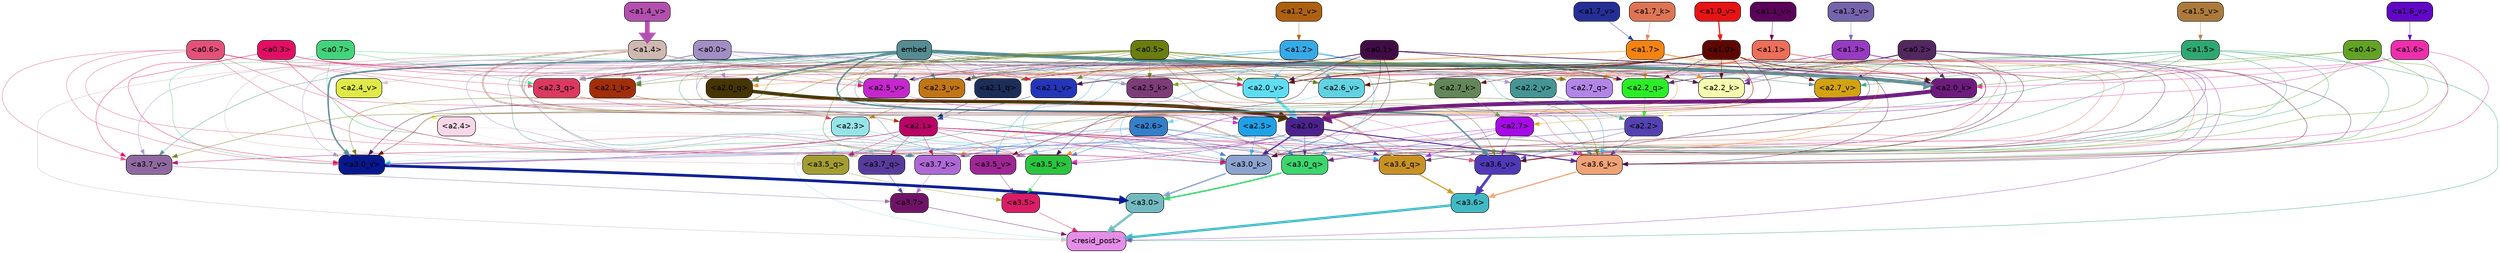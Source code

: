 strict digraph "" {
	graph [bgcolor=transparent,
		layout=dot,
		overlap=false,
		splines=true
	];
	"<a3.7>"	[color=black,
		fillcolor="#701368",
		fontname=Helvetica,
		shape=box,
		style="filled, rounded"];
	"<resid_post>"	[color=black,
		fillcolor="#e58ee8",
		fontname=Helvetica,
		shape=box,
		style="filled, rounded"];
	"<a3.7>" -> "<resid_post>"	[color="#701368",
		penwidth=0.6239100098609924];
	"<a3.6>"	[color=black,
		fillcolor="#41b9c4",
		fontname=Helvetica,
		shape=box,
		style="filled, rounded"];
	"<a3.6>" -> "<resid_post>"	[color="#41b9c4",
		penwidth=4.569062113761902];
	"<a3.5>"	[color=black,
		fillcolor="#da1c65",
		fontname=Helvetica,
		shape=box,
		style="filled, rounded"];
	"<a3.5>" -> "<resid_post>"	[color="#da1c65",
		penwidth=0.6];
	"<a3.0>"	[color=black,
		fillcolor="#72bac0",
		fontname=Helvetica,
		shape=box,
		style="filled, rounded"];
	"<a3.0>" -> "<resid_post>"	[color="#72bac0",
		penwidth=4.283544182777405];
	"<a2.3>"	[color=black,
		fillcolor="#96e3e8",
		fontname=Helvetica,
		shape=box,
		style="filled, rounded"];
	"<a2.3>" -> "<resid_post>"	[color="#96e3e8",
		penwidth=0.6];
	"<a3.7_q>"	[color=black,
		fillcolor="#573b9c",
		fontname=Helvetica,
		shape=box,
		style="filled, rounded"];
	"<a2.3>" -> "<a3.7_q>"	[color="#96e3e8",
		penwidth=0.6];
	"<a3.6_q>"	[color=black,
		fillcolor="#c79124",
		fontname=Helvetica,
		shape=box,
		style="filled, rounded"];
	"<a2.3>" -> "<a3.6_q>"	[color="#96e3e8",
		penwidth=0.6];
	"<a3.5_q>"	[color=black,
		fillcolor="#a39d31",
		fontname=Helvetica,
		shape=box,
		style="filled, rounded"];
	"<a2.3>" -> "<a3.5_q>"	[color="#96e3e8",
		penwidth=0.6];
	"<a3.0_q>"	[color=black,
		fillcolor="#3cd56e",
		fontname=Helvetica,
		shape=box,
		style="filled, rounded"];
	"<a2.3>" -> "<a3.0_q>"	[color="#96e3e8",
		penwidth=0.6];
	"<a3.0_k>"	[color=black,
		fillcolor="#8ba3ce",
		fontname=Helvetica,
		shape=box,
		style="filled, rounded"];
	"<a2.3>" -> "<a3.0_k>"	[color="#96e3e8",
		penwidth=0.6];
	"<a3.6_v>"	[color=black,
		fillcolor="#5039b7",
		fontname=Helvetica,
		shape=box,
		style="filled, rounded"];
	"<a2.3>" -> "<a3.6_v>"	[color="#96e3e8",
		penwidth=0.6];
	"<a3.5_v>"	[color=black,
		fillcolor="#9f2695",
		fontname=Helvetica,
		shape=box,
		style="filled, rounded"];
	"<a2.3>" -> "<a3.5_v>"	[color="#96e3e8",
		penwidth=0.6];
	"<a3.0_v>"	[color=black,
		fillcolor="#07188e",
		fontname=Helvetica,
		shape=box,
		style="filled, rounded"];
	"<a2.3>" -> "<a3.0_v>"	[color="#96e3e8",
		penwidth=0.6];
	"<a1.5>"	[color=black,
		fillcolor="#2ea871",
		fontname=Helvetica,
		shape=box,
		style="filled, rounded"];
	"<a1.5>" -> "<resid_post>"	[color="#2ea871",
		penwidth=0.6];
	"<a1.5>" -> "<a3.6_q>"	[color="#2ea871",
		penwidth=0.6];
	"<a1.5>" -> "<a3.5_q>"	[color="#2ea871",
		penwidth=0.6];
	"<a1.5>" -> "<a3.0_q>"	[color="#2ea871",
		penwidth=0.6];
	"<a3.6_k>"	[color=black,
		fillcolor="#efa276",
		fontname=Helvetica,
		shape=box,
		style="filled, rounded"];
	"<a1.5>" -> "<a3.6_k>"	[color="#2ea871",
		penwidth=0.6];
	"<a1.5>" -> "<a3.0_k>"	[color="#2ea871",
		penwidth=0.6];
	"<a2.2_q>"	[color=black,
		fillcolor="#2aee25",
		fontname=Helvetica,
		shape=box,
		style="filled, rounded"];
	"<a1.5>" -> "<a2.2_q>"	[color="#2ea871",
		penwidth=0.6];
	"<a2.7_v>"	[color=black,
		fillcolor="#d3a210",
		fontname=Helvetica,
		shape=box,
		style="filled, rounded"];
	"<a1.5>" -> "<a2.7_v>"	[color="#2ea871",
		penwidth=0.6];
	"<a2.6_v>"	[color=black,
		fillcolor="#61d2e2",
		fontname=Helvetica,
		shape=box,
		style="filled, rounded"];
	"<a1.5>" -> "<a2.6_v>"	[color="#2ea871",
		penwidth=0.6];
	"<a2.1_v>"	[color=black,
		fillcolor="#2535b9",
		fontname=Helvetica,
		shape=box,
		style="filled, rounded"];
	"<a1.5>" -> "<a2.1_v>"	[color="#2ea871",
		penwidth=0.6];
	"<a1.4>"	[color=black,
		fillcolor="#cfb8b0",
		fontname=Helvetica,
		shape=box,
		style="filled, rounded"];
	"<a1.4>" -> "<resid_post>"	[color="#cfb8b0",
		penwidth=0.6];
	"<a1.4>" -> "<a3.7_q>"	[color="#cfb8b0",
		penwidth=0.6];
	"<a1.4>" -> "<a3.6_q>"	[color="#cfb8b0",
		penwidth=2.7536282539367676];
	"<a1.4>" -> "<a3.5_q>"	[color="#cfb8b0",
		penwidth=0.6];
	"<a1.4>" -> "<a3.0_q>"	[color="#cfb8b0",
		penwidth=3.3369133472442627];
	"<a2.3_q>"	[color=black,
		fillcolor="#db3960",
		fontname=Helvetica,
		shape=box,
		style="filled, rounded"];
	"<a1.4>" -> "<a2.3_q>"	[color="#cfb8b0",
		penwidth=0.6];
	"<a1.4>" -> "<a2.2_q>"	[color="#cfb8b0",
		penwidth=0.6];
	"<a2.1_q>"	[color=black,
		fillcolor="#1c2d59",
		fontname=Helvetica,
		shape=box,
		style="filled, rounded"];
	"<a1.4>" -> "<a2.1_q>"	[color="#cfb8b0",
		penwidth=0.6];
	"<a2.0_q>"	[color=black,
		fillcolor="#453502",
		fontname=Helvetica,
		shape=box,
		style="filled, rounded"];
	"<a1.4>" -> "<a2.0_q>"	[color="#cfb8b0",
		penwidth=0.6];
	"<a2.1_k>"	[color=black,
		fillcolor="#a32d09",
		fontname=Helvetica,
		shape=box,
		style="filled, rounded"];
	"<a1.4>" -> "<a2.1_k>"	[color="#cfb8b0",
		penwidth=0.6];
	"<a1.4>" -> "<a2.7_v>"	[color="#cfb8b0",
		penwidth=0.6];
	"<a1.4>" -> "<a2.6_v>"	[color="#cfb8b0",
		penwidth=0.6];
	"<a2.5_v>"	[color=black,
		fillcolor="#c626ce",
		fontname=Helvetica,
		shape=box,
		style="filled, rounded"];
	"<a1.4>" -> "<a2.5_v>"	[color="#cfb8b0",
		penwidth=0.6];
	"<a2.4_v>"	[color=black,
		fillcolor="#e0e948",
		fontname=Helvetica,
		shape=box,
		style="filled, rounded"];
	"<a1.4>" -> "<a2.4_v>"	[color="#cfb8b0",
		penwidth=0.6];
	"<a1.4>" -> "<a2.1_v>"	[color="#cfb8b0",
		penwidth=0.6];
	"<a2.0_v>"	[color=black,
		fillcolor="#5eddf3",
		fontname=Helvetica,
		shape=box,
		style="filled, rounded"];
	"<a1.4>" -> "<a2.0_v>"	[color="#cfb8b0",
		penwidth=2.2818827629089355];
	"<a1.3>"	[color=black,
		fillcolor="#983bc2",
		fontname=Helvetica,
		shape=box,
		style="filled, rounded"];
	"<a1.3>" -> "<resid_post>"	[color="#983bc2",
		penwidth=0.6];
	"<a1.3>" -> "<a3.6_v>"	[color="#983bc2",
		penwidth=0.6];
	"<a1.3>" -> "<a3.5_v>"	[color="#983bc2",
		penwidth=0.6];
	"<a1.3>" -> "<a3.0_v>"	[color="#983bc2",
		penwidth=0.6];
	"<a1.3>" -> "<a2.2_q>"	[color="#983bc2",
		penwidth=0.6];
	"<a1.3>" -> "<a2.1_q>"	[color="#983bc2",
		penwidth=0.6];
	"<a2.2_k>"	[color=black,
		fillcolor="#f4feaf",
		fontname=Helvetica,
		shape=box,
		style="filled, rounded"];
	"<a1.3>" -> "<a2.2_k>"	[color="#983bc2",
		penwidth=0.6];
	"<a1.3>" -> "<a2.5_v>"	[color="#983bc2",
		penwidth=0.6];
	"<a3.7_q>" -> "<a3.7>"	[color="#573b9c",
		penwidth=0.6];
	"<a3.6_q>" -> "<a3.6>"	[color="#c79124",
		penwidth=2.0344843566417694];
	"<a3.5_q>" -> "<a3.5>"	[color="#a39d31",
		penwidth=0.6];
	"<a3.0_q>" -> "<a3.0>"	[color="#3cd56e",
		penwidth=2.863015294075012];
	"<a3.7_k>"	[color=black,
		fillcolor="#ad68d5",
		fontname=Helvetica,
		shape=box,
		style="filled, rounded"];
	"<a3.7_k>" -> "<a3.7>"	[color="#ad68d5",
		penwidth=0.6];
	"<a3.6_k>" -> "<a3.6>"	[color="#efa276",
		penwidth=2.1770318150520325];
	"<a3.5_k>"	[color=black,
		fillcolor="#2ac53f",
		fontname=Helvetica,
		shape=box,
		style="filled, rounded"];
	"<a3.5_k>" -> "<a3.5>"	[color="#2ac53f",
		penwidth=0.6];
	"<a3.0_k>" -> "<a3.0>"	[color="#8ba3ce",
		penwidth=2.6323853135108948];
	"<a3.7_v>"	[color=black,
		fillcolor="#8f69a0",
		fontname=Helvetica,
		shape=box,
		style="filled, rounded"];
	"<a3.7_v>" -> "<a3.7>"	[color="#8f69a0",
		penwidth=0.6];
	"<a3.6_v>" -> "<a3.6>"	[color="#5039b7",
		penwidth=4.972373723983765];
	"<a3.5_v>" -> "<a3.5>"	[color="#9f2695",
		penwidth=0.6];
	"<a3.0_v>" -> "<a3.0>"	[color="#07188e",
		penwidth=5.1638524532318115];
	"<a2.6>"	[color=black,
		fillcolor="#357ec8",
		fontname=Helvetica,
		shape=box,
		style="filled, rounded"];
	"<a2.6>" -> "<a3.7_q>"	[color="#357ec8",
		penwidth=0.6];
	"<a2.6>" -> "<a3.6_q>"	[color="#357ec8",
		penwidth=0.6];
	"<a2.6>" -> "<a3.0_q>"	[color="#357ec8",
		penwidth=0.6];
	"<a2.6>" -> "<a3.7_k>"	[color="#357ec8",
		penwidth=0.6];
	"<a2.6>" -> "<a3.6_k>"	[color="#357ec8",
		penwidth=0.6];
	"<a2.6>" -> "<a3.5_k>"	[color="#357ec8",
		penwidth=0.6];
	"<a2.6>" -> "<a3.0_k>"	[color="#357ec8",
		penwidth=0.6];
	"<a2.1>"	[color=black,
		fillcolor="#ba0366",
		fontname=Helvetica,
		shape=box,
		style="filled, rounded"];
	"<a2.1>" -> "<a3.7_q>"	[color="#ba0366",
		penwidth=0.6];
	"<a2.1>" -> "<a3.6_q>"	[color="#ba0366",
		penwidth=0.6];
	"<a2.1>" -> "<a3.5_q>"	[color="#ba0366",
		penwidth=0.6];
	"<a2.1>" -> "<a3.0_q>"	[color="#ba0366",
		penwidth=0.6];
	"<a2.1>" -> "<a3.7_k>"	[color="#ba0366",
		penwidth=0.6];
	"<a2.1>" -> "<a3.6_k>"	[color="#ba0366",
		penwidth=0.6];
	"<a2.1>" -> "<a3.5_k>"	[color="#ba0366",
		penwidth=0.6];
	"<a2.1>" -> "<a3.0_k>"	[color="#ba0366",
		penwidth=0.6];
	"<a2.1>" -> "<a3.7_v>"	[color="#ba0366",
		penwidth=0.6];
	"<a2.1>" -> "<a3.6_v>"	[color="#ba0366",
		penwidth=0.6];
	"<a2.1>" -> "<a3.0_v>"	[color="#ba0366",
		penwidth=0.6];
	"<a2.7>"	[color=black,
		fillcolor="#a60ae7",
		fontname=Helvetica,
		shape=box,
		style="filled, rounded"];
	"<a2.7>" -> "<a3.6_q>"	[color="#a60ae7",
		penwidth=0.6];
	"<a2.7>" -> "<a3.0_q>"	[color="#a60ae7",
		penwidth=0.6];
	"<a2.7>" -> "<a3.6_k>"	[color="#a60ae7",
		penwidth=0.6];
	"<a2.7>" -> "<a3.0_k>"	[color="#a60ae7",
		penwidth=0.6];
	"<a2.7>" -> "<a3.6_v>"	[color="#a60ae7",
		penwidth=0.6];
	"<a2.5>"	[color=black,
		fillcolor="#1fa1e8",
		fontname=Helvetica,
		shape=box,
		style="filled, rounded"];
	"<a2.5>" -> "<a3.6_q>"	[color="#1fa1e8",
		penwidth=0.6];
	"<a2.5>" -> "<a3.0_q>"	[color="#1fa1e8",
		penwidth=0.6];
	"<a2.5>" -> "<a3.0_k>"	[color="#1fa1e8",
		penwidth=0.6];
	"<a2.5>" -> "<a3.6_v>"	[color="#1fa1e8",
		penwidth=0.6];
	"<a2.5>" -> "<a3.0_v>"	[color="#1fa1e8",
		penwidth=0.6];
	"<a2.0>"	[color=black,
		fillcolor="#4c238c",
		fontname=Helvetica,
		shape=box,
		style="filled, rounded"];
	"<a2.0>" -> "<a3.6_q>"	[color="#4c238c",
		penwidth=0.6];
	"<a2.0>" -> "<a3.0_q>"	[color="#4c238c",
		penwidth=0.6];
	"<a2.0>" -> "<a3.7_k>"	[color="#4c238c",
		penwidth=0.6];
	"<a2.0>" -> "<a3.6_k>"	[color="#4c238c",
		penwidth=1.7047871947288513];
	"<a2.0>" -> "<a3.5_k>"	[color="#4c238c",
		penwidth=0.6];
	"<a2.0>" -> "<a3.0_k>"	[color="#4c238c",
		penwidth=2.239806979894638];
	"<a1.1>"	[color=black,
		fillcolor="#ed6e59",
		fontname=Helvetica,
		shape=box,
		style="filled, rounded"];
	"<a1.1>" -> "<a3.6_q>"	[color="#ed6e59",
		penwidth=0.6];
	"<a1.1>" -> "<a3.0_q>"	[color="#ed6e59",
		penwidth=0.6];
	"<a1.1>" -> "<a3.0_k>"	[color="#ed6e59",
		penwidth=0.6];
	"<a1.1>" -> "<a3.6_v>"	[color="#ed6e59",
		penwidth=0.6];
	"<a2.7_q>"	[color=black,
		fillcolor="#b285e8",
		fontname=Helvetica,
		shape=box,
		style="filled, rounded"];
	"<a1.1>" -> "<a2.7_q>"	[color="#ed6e59",
		penwidth=0.6];
	"<a2.5_k>"	[color=black,
		fillcolor="#7d3b78",
		fontname=Helvetica,
		shape=box,
		style="filled, rounded"];
	"<a1.1>" -> "<a2.5_k>"	[color="#ed6e59",
		penwidth=0.6];
	"<a2.0_k>"	[color=black,
		fillcolor="#6e1b7d",
		fontname=Helvetica,
		shape=box,
		style="filled, rounded"];
	"<a1.1>" -> "<a2.0_k>"	[color="#ed6e59",
		penwidth=0.6];
	"<a1.1>" -> "<a2.6_v>"	[color="#ed6e59",
		penwidth=0.6];
	"<a2.2_v>"	[color=black,
		fillcolor="#459594",
		fontname=Helvetica,
		shape=box,
		style="filled, rounded"];
	"<a1.1>" -> "<a2.2_v>"	[color="#ed6e59",
		penwidth=0.6];
	"<a1.1>" -> "<a2.1_v>"	[color="#ed6e59",
		penwidth=0.6];
	"<a1.1>" -> "<a2.0_v>"	[color="#ed6e59",
		penwidth=0.6];
	"<a0.4>"	[color=black,
		fillcolor="#63a323",
		fontname=Helvetica,
		shape=box,
		style="filled, rounded"];
	"<a0.4>" -> "<a3.6_q>"	[color="#63a323",
		penwidth=0.6];
	"<a0.4>" -> "<a3.0_q>"	[color="#63a323",
		penwidth=0.6];
	"<a0.4>" -> "<a3.6_k>"	[color="#63a323",
		penwidth=0.6];
	"<a0.4>" -> "<a2.5_k>"	[color="#63a323",
		penwidth=0.6];
	"<a0.4>" -> "<a2.0_k>"	[color="#63a323",
		penwidth=0.6];
	"<a0.2>"	[color=black,
		fillcolor="#522760",
		fontname=Helvetica,
		shape=box,
		style="filled, rounded"];
	"<a0.2>" -> "<a3.6_q>"	[color="#522760",
		penwidth=0.6];
	"<a0.2>" -> "<a3.0_q>"	[color="#522760",
		penwidth=0.6];
	"<a0.2>" -> "<a3.6_k>"	[color="#522760",
		penwidth=0.6];
	"<a0.2>" -> "<a3.0_k>"	[color="#522760",
		penwidth=0.6];
	"<a0.2>" -> "<a2.2_q>"	[color="#522760",
		penwidth=0.6];
	"<a0.2>" -> "<a2.2_k>"	[color="#522760",
		penwidth=0.6];
	"<a0.2>" -> "<a2.0_k>"	[color="#522760",
		penwidth=0.6];
	"<a0.2>" -> "<a2.7_v>"	[color="#522760",
		penwidth=0.6];
	"<a0.2>" -> "<a2.1_v>"	[color="#522760",
		penwidth=0.6];
	"<a0.2>" -> "<a2.0_v>"	[color="#522760",
		penwidth=0.6];
	"<a2.4>"	[color=black,
		fillcolor="#f8d8e8",
		fontname=Helvetica,
		shape=box,
		style="filled, rounded"];
	"<a2.4>" -> "<a3.5_q>"	[color="#f8d8e8",
		penwidth=0.6];
	"<a2.4>" -> "<a3.0_q>"	[color="#f8d8e8",
		penwidth=0.6];
	"<a1.2>"	[color=black,
		fillcolor="#36aae8",
		fontname=Helvetica,
		shape=box,
		style="filled, rounded"];
	"<a1.2>" -> "<a3.0_q>"	[color="#36aae8",
		penwidth=0.6];
	"<a1.2>" -> "<a3.6_k>"	[color="#36aae8",
		penwidth=0.6];
	"<a1.2>" -> "<a3.5_k>"	[color="#36aae8",
		penwidth=0.6];
	"<a1.2>" -> "<a3.0_k>"	[color="#36aae8",
		penwidth=0.6];
	"<a1.2>" -> "<a3.5_v>"	[color="#36aae8",
		penwidth=0.6];
	"<a1.2>" -> "<a2.7_q>"	[color="#36aae8",
		penwidth=0.6];
	"<a1.2>" -> "<a2.2_q>"	[color="#36aae8",
		penwidth=0.6];
	"<a1.2>" -> "<a2.2_k>"	[color="#36aae8",
		penwidth=0.6];
	"<a1.2>" -> "<a2.6_v>"	[color="#36aae8",
		penwidth=0.6];
	"<a1.2>" -> "<a2.5_v>"	[color="#36aae8",
		penwidth=0.6];
	"<a2.3_v>"	[color=black,
		fillcolor="#c17515",
		fontname=Helvetica,
		shape=box,
		style="filled, rounded"];
	"<a1.2>" -> "<a2.3_v>"	[color="#36aae8",
		penwidth=0.6];
	"<a1.2>" -> "<a2.0_v>"	[color="#36aae8",
		penwidth=0.6];
	"<a1.7>"	[color=black,
		fillcolor="#f48311",
		fontname=Helvetica,
		shape=box,
		style="filled, rounded"];
	"<a1.7>" -> "<a3.7_k>"	[color="#f48311",
		penwidth=0.6];
	"<a1.7>" -> "<a3.5_k>"	[color="#f48311",
		penwidth=0.6];
	"<a1.7>" -> "<a3.6_v>"	[color="#f48311",
		penwidth=0.6];
	"<a1.7>" -> "<a2.7_q>"	[color="#f48311",
		penwidth=0.6];
	"<a1.7>" -> "<a2.2_q>"	[color="#f48311",
		penwidth=0.6];
	"<a1.7>" -> "<a2.0_q>"	[color="#f48311",
		penwidth=0.6];
	"<a1.7>" -> "<a2.2_k>"	[color="#f48311",
		penwidth=0.6];
	"<a1.7>" -> "<a2.0_k>"	[color="#f48311",
		penwidth=0.6];
	"<a1.7>" -> "<a2.5_v>"	[color="#f48311",
		penwidth=0.6];
	"<a1.7>" -> "<a2.3_v>"	[color="#f48311",
		penwidth=0.6];
	"<a1.7>" -> "<a2.2_v>"	[color="#f48311",
		penwidth=0.6];
	"<a0.7>"	[color=black,
		fillcolor="#43d37b",
		fontname=Helvetica,
		shape=box,
		style="filled, rounded"];
	"<a0.7>" -> "<a3.7_k>"	[color="#43d37b",
		penwidth=0.6];
	"<a0.7>" -> "<a3.0_v>"	[color="#43d37b",
		penwidth=0.6];
	"<a0.7>" -> "<a2.3_q>"	[color="#43d37b",
		penwidth=0.6];
	"<a0.7>" -> "<a2.2_q>"	[color="#43d37b",
		penwidth=0.6];
	"<a0.6>"	[color=black,
		fillcolor="#e3517b",
		fontname=Helvetica,
		shape=box,
		style="filled, rounded"];
	"<a0.6>" -> "<a3.7_k>"	[color="#e3517b",
		penwidth=0.6];
	"<a0.6>" -> "<a3.6_k>"	[color="#e3517b",
		penwidth=0.6];
	"<a0.6>" -> "<a3.0_k>"	[color="#e3517b",
		penwidth=0.6];
	"<a0.6>" -> "<a3.7_v>"	[color="#e3517b",
		penwidth=0.6];
	"<a0.6>" -> "<a3.6_v>"	[color="#e3517b",
		penwidth=0.6];
	"<a0.6>" -> "<a3.0_v>"	[color="#e3517b",
		penwidth=0.6];
	"<a0.6>" -> "<a2.3_q>"	[color="#e3517b",
		penwidth=0.6];
	"<a0.6>" -> "<a2.2_q>"	[color="#e3517b",
		penwidth=0.6];
	embed	[color=black,
		fillcolor="#558c92",
		fontname=Helvetica,
		shape=box,
		style="filled, rounded"];
	embed -> "<a3.7_k>"	[color="#558c92",
		penwidth=0.6];
	embed -> "<a3.6_k>"	[color="#558c92",
		penwidth=0.6];
	embed -> "<a3.5_k>"	[color="#558c92",
		penwidth=0.6];
	embed -> "<a3.0_k>"	[color="#558c92",
		penwidth=0.6];
	embed -> "<a3.7_v>"	[color="#558c92",
		penwidth=0.6];
	embed -> "<a3.6_v>"	[color="#558c92",
		penwidth=2.7369276881217957];
	embed -> "<a3.5_v>"	[color="#558c92",
		penwidth=0.6];
	embed -> "<a3.0_v>"	[color="#558c92",
		penwidth=2.5778204202651978];
	embed -> "<a2.7_q>"	[color="#558c92",
		penwidth=0.6];
	embed -> "<a2.3_q>"	[color="#558c92",
		penwidth=0.6];
	embed -> "<a2.2_q>"	[color="#558c92",
		penwidth=0.6];
	embed -> "<a2.1_q>"	[color="#558c92",
		penwidth=0.6];
	embed -> "<a2.0_q>"	[color="#558c92",
		penwidth=3.459219217300415];
	embed -> "<a2.5_k>"	[color="#558c92",
		penwidth=0.6];
	embed -> "<a2.2_k>"	[color="#558c92",
		penwidth=0.6363201141357422];
	embed -> "<a2.1_k>"	[color="#558c92",
		penwidth=0.6];
	embed -> "<a2.0_k>"	[color="#558c92",
		penwidth=6.407642982900143];
	embed -> "<a2.7_v>"	[color="#558c92",
		penwidth=0.6];
	embed -> "<a2.6_v>"	[color="#558c92",
		penwidth=0.6];
	embed -> "<a2.5_v>"	[color="#558c92",
		penwidth=0.6];
	embed -> "<a2.3_v>"	[color="#558c92",
		penwidth=0.6];
	embed -> "<a2.2_v>"	[color="#558c92",
		penwidth=0.6175012588500977];
	embed -> "<a2.1_v>"	[color="#558c92",
		penwidth=0.6];
	embed -> "<a2.0_v>"	[color="#558c92",
		penwidth=0.6];
	"<a2.2>"	[color=black,
		fillcolor="#5342b0",
		fontname=Helvetica,
		shape=box,
		style="filled, rounded"];
	"<a2.2>" -> "<a3.6_k>"	[color="#5342b0",
		penwidth=0.6];
	"<a2.2>" -> "<a3.0_k>"	[color="#5342b0",
		penwidth=0.6];
	"<a2.2>" -> "<a3.6_v>"	[color="#5342b0",
		penwidth=0.6];
	"<a1.6>"	[color=black,
		fillcolor="#ee2eab",
		fontname=Helvetica,
		shape=box,
		style="filled, rounded"];
	"<a1.6>" -> "<a3.6_k>"	[color="#ee2eab",
		penwidth=0.6];
	"<a1.6>" -> "<a3.5_k>"	[color="#ee2eab",
		penwidth=0.6];
	"<a1.6>" -> "<a3.6_v>"	[color="#ee2eab",
		penwidth=0.6];
	"<a1.6>" -> "<a2.0_k>"	[color="#ee2eab",
		penwidth=0.6];
	"<a1.6>" -> "<a2.0_v>"	[color="#ee2eab",
		penwidth=0.6];
	"<a1.0>"	[color=black,
		fillcolor="#5e0701",
		fontname=Helvetica,
		shape=box,
		style="filled, rounded"];
	"<a1.0>" -> "<a3.6_k>"	[color="#5e0701",
		penwidth=0.6];
	"<a1.0>" -> "<a3.0_k>"	[color="#5e0701",
		penwidth=0.6];
	"<a1.0>" -> "<a3.6_v>"	[color="#5e0701",
		penwidth=0.6];
	"<a1.0>" -> "<a3.5_v>"	[color="#5e0701",
		penwidth=0.6];
	"<a1.0>" -> "<a3.0_v>"	[color="#5e0701",
		penwidth=0.6];
	"<a1.0>" -> "<a2.3_q>"	[color="#5e0701",
		penwidth=0.6];
	"<a1.0>" -> "<a2.2_q>"	[color="#5e0701",
		penwidth=0.6];
	"<a1.0>" -> "<a2.1_q>"	[color="#5e0701",
		penwidth=0.6];
	"<a2.7_k>"	[color=black,
		fillcolor="#62865a",
		fontname=Helvetica,
		shape=box,
		style="filled, rounded"];
	"<a1.0>" -> "<a2.7_k>"	[color="#5e0701",
		penwidth=0.6];
	"<a1.0>" -> "<a2.2_k>"	[color="#5e0701",
		penwidth=0.6];
	"<a1.0>" -> "<a2.0_k>"	[color="#5e0701",
		penwidth=0.6];
	"<a1.0>" -> "<a2.7_v>"	[color="#5e0701",
		penwidth=0.6];
	"<a1.0>" -> "<a2.6_v>"	[color="#5e0701",
		penwidth=0.6];
	"<a1.0>" -> "<a2.0_v>"	[color="#5e0701",
		penwidth=1.2978954315185547];
	"<a0.5>"	[color=black,
		fillcolor="#6a7d0f",
		fontname=Helvetica,
		shape=box,
		style="filled, rounded"];
	"<a0.5>" -> "<a3.6_k>"	[color="#6a7d0f",
		penwidth=0.6];
	"<a0.5>" -> "<a3.7_v>"	[color="#6a7d0f",
		penwidth=0.6];
	"<a0.5>" -> "<a3.6_v>"	[color="#6a7d0f",
		penwidth=0.6];
	"<a0.5>" -> "<a3.5_v>"	[color="#6a7d0f",
		penwidth=0.6];
	"<a0.5>" -> "<a3.0_v>"	[color="#6a7d0f",
		penwidth=0.6];
	"<a0.5>" -> "<a2.7_q>"	[color="#6a7d0f",
		penwidth=0.6];
	"<a0.5>" -> "<a2.3_q>"	[color="#6a7d0f",
		penwidth=0.6];
	"<a0.5>" -> "<a2.2_q>"	[color="#6a7d0f",
		penwidth=0.6];
	"<a0.5>" -> "<a2.1_q>"	[color="#6a7d0f",
		penwidth=0.6];
	"<a0.5>" -> "<a2.0_q>"	[color="#6a7d0f",
		penwidth=0.6];
	"<a0.5>" -> "<a2.7_k>"	[color="#6a7d0f",
		penwidth=0.6];
	"<a0.5>" -> "<a2.5_k>"	[color="#6a7d0f",
		penwidth=0.6];
	"<a0.5>" -> "<a2.2_k>"	[color="#6a7d0f",
		penwidth=0.6];
	"<a0.5>" -> "<a2.1_k>"	[color="#6a7d0f",
		penwidth=0.6];
	"<a0.5>" -> "<a2.0_k>"	[color="#6a7d0f",
		penwidth=0.7721366882324219];
	"<a0.5>" -> "<a2.6_v>"	[color="#6a7d0f",
		penwidth=0.6];
	"<a0.5>" -> "<a2.3_v>"	[color="#6a7d0f",
		penwidth=0.6];
	"<a0.5>" -> "<a2.1_v>"	[color="#6a7d0f",
		penwidth=0.6];
	"<a0.5>" -> "<a2.0_v>"	[color="#6a7d0f",
		penwidth=0.6];
	"<a0.1>"	[color=black,
		fillcolor="#410b46",
		fontname=Helvetica,
		shape=box,
		style="filled, rounded"];
	"<a0.1>" -> "<a3.6_k>"	[color="#410b46",
		penwidth=0.6];
	"<a0.1>" -> "<a3.5_k>"	[color="#410b46",
		penwidth=0.6];
	"<a0.1>" -> "<a3.0_k>"	[color="#410b46",
		penwidth=0.6];
	"<a0.1>" -> "<a3.6_v>"	[color="#410b46",
		penwidth=0.6];
	"<a0.1>" -> "<a3.0_v>"	[color="#410b46",
		penwidth=0.6];
	"<a0.1>" -> "<a2.3_q>"	[color="#410b46",
		penwidth=0.6];
	"<a0.1>" -> "<a2.2_q>"	[color="#410b46",
		penwidth=0.6];
	"<a0.1>" -> "<a2.2_k>"	[color="#410b46",
		penwidth=0.6];
	"<a0.1>" -> "<a2.0_k>"	[color="#410b46",
		penwidth=0.6];
	"<a0.1>" -> "<a2.5_v>"	[color="#410b46",
		penwidth=0.6];
	"<a0.1>" -> "<a2.3_v>"	[color="#410b46",
		penwidth=0.6];
	"<a0.1>" -> "<a2.1_v>"	[color="#410b46",
		penwidth=0.6];
	"<a0.1>" -> "<a2.0_v>"	[color="#410b46",
		penwidth=0.6];
	"<a0.0>"	[color=black,
		fillcolor="#a28ec4",
		fontname=Helvetica,
		shape=box,
		style="filled, rounded"];
	"<a0.0>" -> "<a3.5_k>"	[color="#a28ec4",
		penwidth=0.6];
	"<a0.0>" -> "<a3.7_v>"	[color="#a28ec4",
		penwidth=0.6];
	"<a0.0>" -> "<a3.6_v>"	[color="#a28ec4",
		penwidth=0.6];
	"<a0.0>" -> "<a3.5_v>"	[color="#a28ec4",
		penwidth=0.6];
	"<a0.0>" -> "<a3.0_v>"	[color="#a28ec4",
		penwidth=0.6];
	"<a0.0>" -> "<a2.3_q>"	[color="#a28ec4",
		penwidth=0.6];
	"<a0.0>" -> "<a2.0_q>"	[color="#a28ec4",
		penwidth=0.6];
	"<a0.0>" -> "<a2.5_k>"	[color="#a28ec4",
		penwidth=0.6];
	"<a0.0>" -> "<a2.1_k>"	[color="#a28ec4",
		penwidth=0.6];
	"<a0.0>" -> "<a2.0_k>"	[color="#a28ec4",
		penwidth=0.6];
	"<a0.0>" -> "<a2.5_v>"	[color="#a28ec4",
		penwidth=0.6];
	"<a0.0>" -> "<a2.3_v>"	[color="#a28ec4",
		penwidth=0.6];
	"<a0.0>" -> "<a2.2_v>"	[color="#a28ec4",
		penwidth=0.6];
	"<a0.0>" -> "<a2.0_v>"	[color="#a28ec4",
		penwidth=0.6];
	"<a0.3>"	[color=black,
		fillcolor="#e40d64",
		fontname=Helvetica,
		shape=box,
		style="filled, rounded"];
	"<a0.3>" -> "<a3.0_k>"	[color="#e40d64",
		penwidth=0.6];
	"<a0.3>" -> "<a3.7_v>"	[color="#e40d64",
		penwidth=0.6];
	"<a0.3>" -> "<a3.0_v>"	[color="#e40d64",
		penwidth=0.6];
	"<a0.3>" -> "<a2.5_v>"	[color="#e40d64",
		penwidth=0.6];
	"<a0.3>" -> "<a2.1_v>"	[color="#e40d64",
		penwidth=0.6];
	"<a0.3>" -> "<a2.0_v>"	[color="#e40d64",
		penwidth=0.6];
	"<a2.7_q>" -> "<a2.7>"	[color="#b285e8",
		penwidth=0.6];
	"<a2.3_q>" -> "<a2.3>"	[color="#db3960",
		penwidth=0.6];
	"<a2.2_q>" -> "<a2.2>"	[color="#2aee25",
		penwidth=0.7441773414611816];
	"<a2.1_q>" -> "<a2.1>"	[color="#1c2d59",
		penwidth=0.6];
	"<a2.0_q>" -> "<a2.0>"	[color="#453502",
		penwidth=6.422367453575134];
	"<a2.7_k>" -> "<a2.7>"	[color="#62865a",
		penwidth=0.6];
	"<a2.5_k>" -> "<a2.5>"	[color="#7d3b78",
		penwidth=0.6];
	"<a2.2_k>" -> "<a2.2>"	[color="#f4feaf",
		penwidth=0.8810110092163086];
	"<a2.1_k>" -> "<a2.1>"	[color="#a32d09",
		penwidth=0.6];
	"<a2.0_k>" -> "<a2.0>"	[color="#6e1b7d",
		penwidth=7.398894429206848];
	"<a2.7_v>" -> "<a2.7>"	[color="#d3a210",
		penwidth=0.6];
	"<a2.6_v>" -> "<a2.6>"	[color="#61d2e2",
		penwidth=0.6];
	"<a2.5_v>" -> "<a2.5>"	[color="#c626ce",
		penwidth=0.6];
	"<a2.4_v>" -> "<a2.4>"	[color="#e0e948",
		penwidth=0.6];
	"<a2.3_v>" -> "<a2.3>"	[color="#c17515",
		penwidth=0.6];
	"<a2.2_v>" -> "<a2.2>"	[color="#459594",
		penwidth=0.6];
	"<a2.1_v>" -> "<a2.1>"	[color="#2535b9",
		penwidth=0.6];
	"<a2.0_v>" -> "<a2.0>"	[color="#5eddf3",
		penwidth=5.395828627049923];
	"<a1.7_k>"	[color=black,
		fillcolor="#dd7555",
		fontname=Helvetica,
		shape=box,
		style="filled, rounded"];
	"<a1.7_k>" -> "<a1.7>"	[color="#dd7555",
		penwidth=0.6];
	"<a1.7_v>"	[color=black,
		fillcolor="#242e95",
		fontname=Helvetica,
		shape=box,
		style="filled, rounded"];
	"<a1.7_v>" -> "<a1.7>"	[color="#242e95",
		penwidth=0.6];
	"<a1.6_v>"	[color=black,
		fillcolor="#6107c7",
		fontname=Helvetica,
		shape=box,
		style="filled, rounded"];
	"<a1.6_v>" -> "<a1.6>"	[color="#6107c7",
		penwidth=0.6];
	"<a1.5_v>"	[color=black,
		fillcolor="#ad7a3d",
		fontname=Helvetica,
		shape=box,
		style="filled, rounded"];
	"<a1.5_v>" -> "<a1.5>"	[color="#ad7a3d",
		penwidth=0.6];
	"<a1.4_v>"	[color=black,
		fillcolor="#b34fae",
		fontname=Helvetica,
		shape=box,
		style="filled, rounded"];
	"<a1.4_v>" -> "<a1.4>"	[color="#b34fae",
		penwidth=8.774570226669312];
	"<a1.3_v>"	[color=black,
		fillcolor="#7563ac",
		fontname=Helvetica,
		shape=box,
		style="filled, rounded"];
	"<a1.3_v>" -> "<a1.3>"	[color="#7563ac",
		penwidth=0.6];
	"<a1.2_v>"	[color=black,
		fillcolor="#ad6110",
		fontname=Helvetica,
		shape=box,
		style="filled, rounded"];
	"<a1.2_v>" -> "<a1.2>"	[color="#ad6110",
		penwidth=0.6];
	"<a1.1_v>"	[color=black,
		fillcolor="#5b025a",
		fontname=Helvetica,
		shape=box,
		style="filled, rounded"];
	"<a1.1_v>" -> "<a1.1>"	[color="#5b025a",
		penwidth=0.6];
	"<a1.0_v>"	[color=black,
		fillcolor="#e71314",
		fontname=Helvetica,
		shape=box,
		style="filled, rounded"];
	"<a1.0_v>" -> "<a1.0>"	[color="#e71314",
		penwidth=2.0497570037841797];
}

